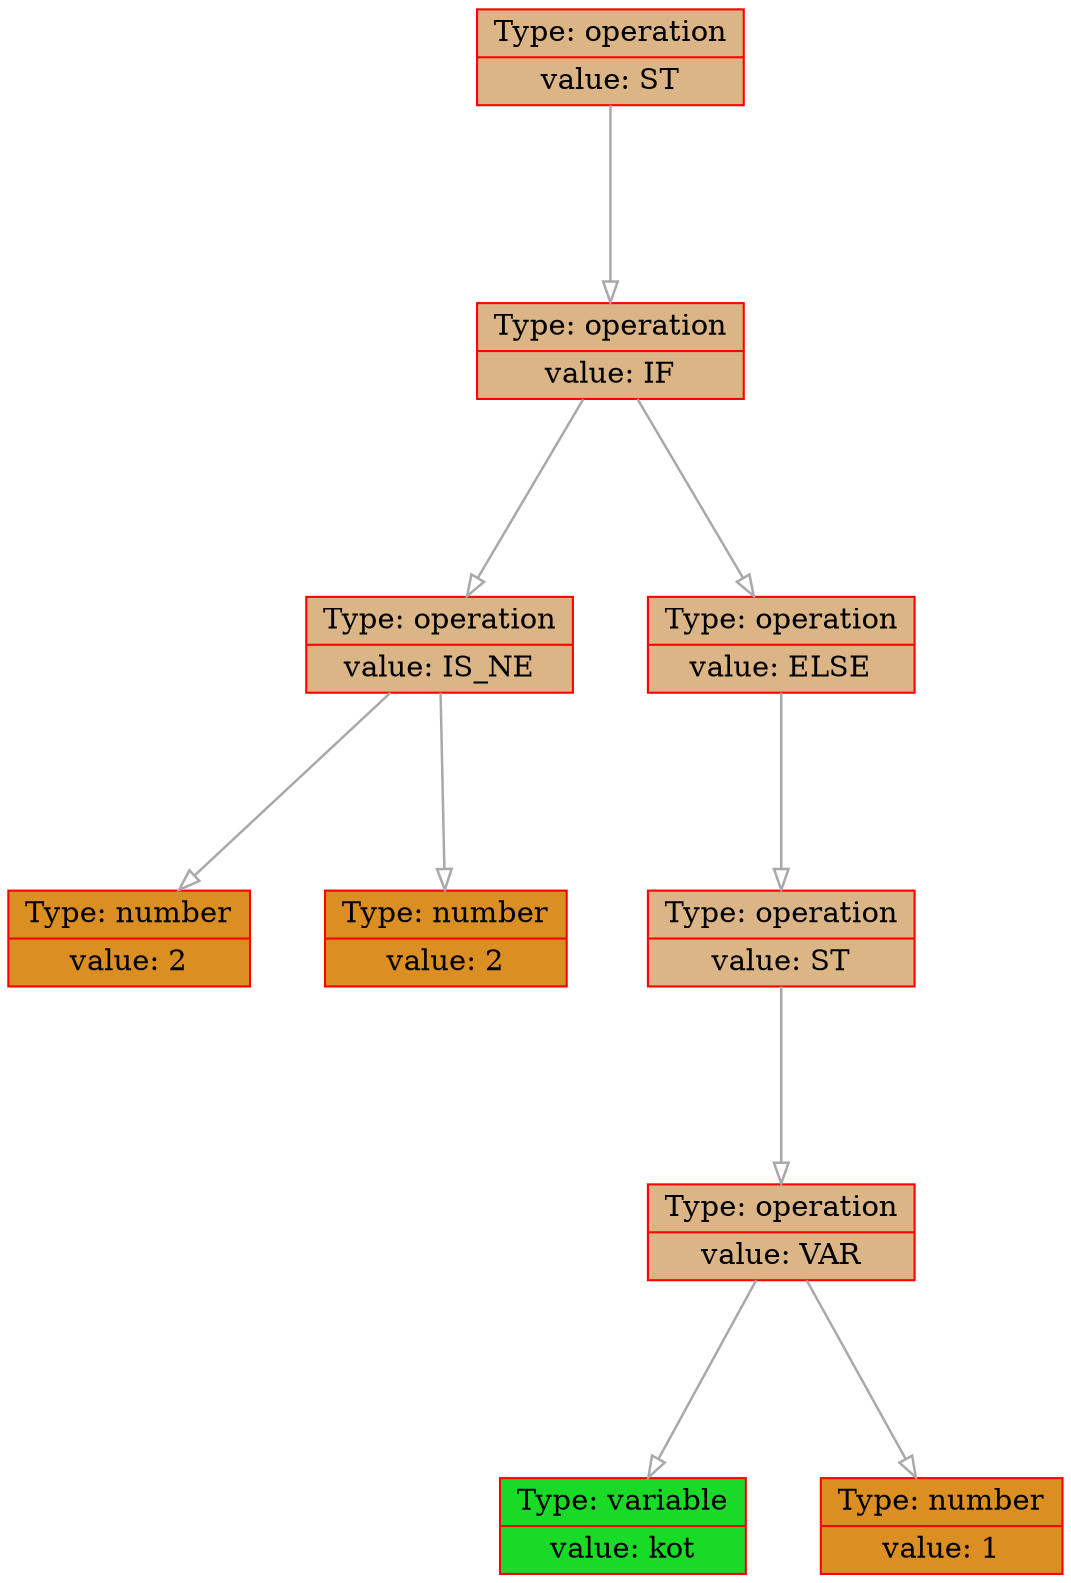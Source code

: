 
    digraph g {
        dpi      = 200;
        fontname = "Comic Sans MS";
        fontsize = 20;
        rankdir   =  TB;
        edge [color = darkgrey, arrowhead = onormal, arrowsize = 1, penwidth = 1.2]
        graph[fillcolor = lightgreen, ranksep = 1.3, nodesep = 0.5,
        style = "rounded, filled",color = green, penwidth = 2]

    Node0000021f42bb66d0[shape=record, width=0.2, style="filled", color="red", fillcolor="#DBB585",label=" {Type: operation | value: ST}"] 
 
Node0000021f42bb66a0[shape=record, width=0.2, style="filled", color="red", fillcolor="#DBB585",label=" {Type: operation | value: IF}"] 
 
Node0000021f42bb6580[shape=record, width=0.2, style="filled", color="red", fillcolor="#DBB585",label=" {Type: operation | value: IS_NE}"] 
 
Node0000021f42bb1d30[shape=record, width=0.2, style="filled", color="red", fillcolor="#DB8E21",label=" {Type: number | value: 2}"] 
 
Node0000021f42bb1d60[shape=record, width=0.2, style="filled", color="red", fillcolor="#DB8E21",label=" {Type: number | value: 2}"] 
 
Node0000021f42bb6670[shape=record, width=0.2, style="filled", color="red", fillcolor="#DBB585",label=" {Type: operation | value: ELSE}"] 
 
Node0000021f42bb6640[shape=record, width=0.2, style="filled", color="red", fillcolor="#DBB585",label=" {Type: operation | value: ST}"] 
 
Node0000021f42bb6610[shape=record, width=0.2, style="filled", color="red", fillcolor="#DBB585",label=" {Type: operation | value: VAR}"] 
 
Node0000021f42bb65b0[shape=record, width=0.2, style="filled", color="red", fillcolor="#19DB27",label=" {Type: variable | value: kot}"] 
 
Node0000021f42bb65e0[shape=record, width=0.2, style="filled", color="red", fillcolor="#DB8E21",label=" {Type: number | value: 1}"] 
 
Node0000021f42bb66d0->Node0000021f42bb66a0
Node0000021f42bb66a0->Node0000021f42bb6580
Node0000021f42bb6580->Node0000021f42bb1d30
Node0000021f42bb6580->Node0000021f42bb1d60
Node0000021f42bb66a0->Node0000021f42bb6670
Node0000021f42bb6670->Node0000021f42bb6640
Node0000021f42bb6640->Node0000021f42bb6610
Node0000021f42bb6610->Node0000021f42bb65b0
Node0000021f42bb6610->Node0000021f42bb65e0
}
